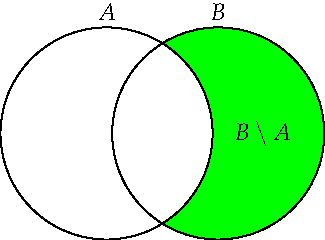 settings.tex="pdflatex";

texpreamble("\usepackage{amsmath}
\usepackage{amsthm,amssymb}
\usepackage{mathpazo}
\usepackage[svgnames]{xcolor}
");
import graph;

size(0,120);

pen colour1=red;
pen colour2=green;

real t=0.85;
pair z0=(0,0);
pair z1=(-t,0);
pair z2=(t,0);
real r=1.9*t;
path c1=circle(z1,r);
path c2=circle(z2,r);
//fill(c1,colour1);
fill(c2,colour2);

picture intersection;
fill(intersection,c1,white);
clip(intersection,c2);

add(intersection);

draw(c1);
draw(c2);

//label("$A$",1.4*z1);
label("$B\setminus A$",1.8*z2);

label("$A$",z1+(0,1.15r));
label("$B$",z2+(0,1.15r));

pair z=(0,-2);
real m=3;
//margin BigMargin=Margin(0,m*dot(unit(z1-z),unit(z0-z)));

//label("$\mathcal{U}$",2.8z1+(0,1.25r));
//label("\phantom{$\mathcal{U}$}",2.8z2+(0,1.25r));

//shipout(bbox(0.25cm));
//currentpicture.uptodate=true;